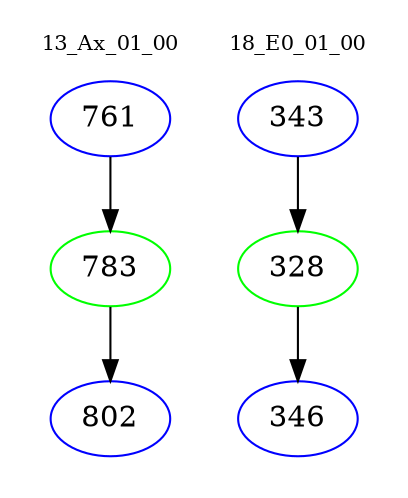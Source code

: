 digraph{
subgraph cluster_0 {
color = white
label = "13_Ax_01_00";
fontsize=10;
T0_761 [label="761", color="blue"]
T0_761 -> T0_783 [color="black"]
T0_783 [label="783", color="green"]
T0_783 -> T0_802 [color="black"]
T0_802 [label="802", color="blue"]
}
subgraph cluster_1 {
color = white
label = "18_E0_01_00";
fontsize=10;
T1_343 [label="343", color="blue"]
T1_343 -> T1_328 [color="black"]
T1_328 [label="328", color="green"]
T1_328 -> T1_346 [color="black"]
T1_346 [label="346", color="blue"]
}
}
